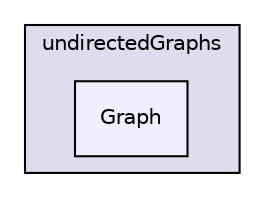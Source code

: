 digraph "Graph" {
  compound=true
  node [ fontsize="10", fontname="Helvetica"];
  edge [ labelfontsize="10", labelfontname="Helvetica"];
  subgraph clusterdir_c1c3509470ba02980f8d7c65151f60da {
    graph [ bgcolor="#ddddee", pencolor="black", label="undirectedGraphs" fontname="Helvetica", fontsize="10", URL="dir_c1c3509470ba02980f8d7c65151f60da.html"]
  dir_481a025a3459a34201877d662c6d46e9 [shape=box, label="Graph", style="filled", fillcolor="#eeeeff", pencolor="black", URL="dir_481a025a3459a34201877d662c6d46e9.html"];
  }
}
